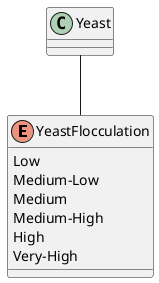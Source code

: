 @startuml
Enum "YeastFlocculation" {
    Low
    Medium-Low
    Medium
    Medium-High
    High
    Very-High
}

Yeast -- YeastFlocculation
@enduml